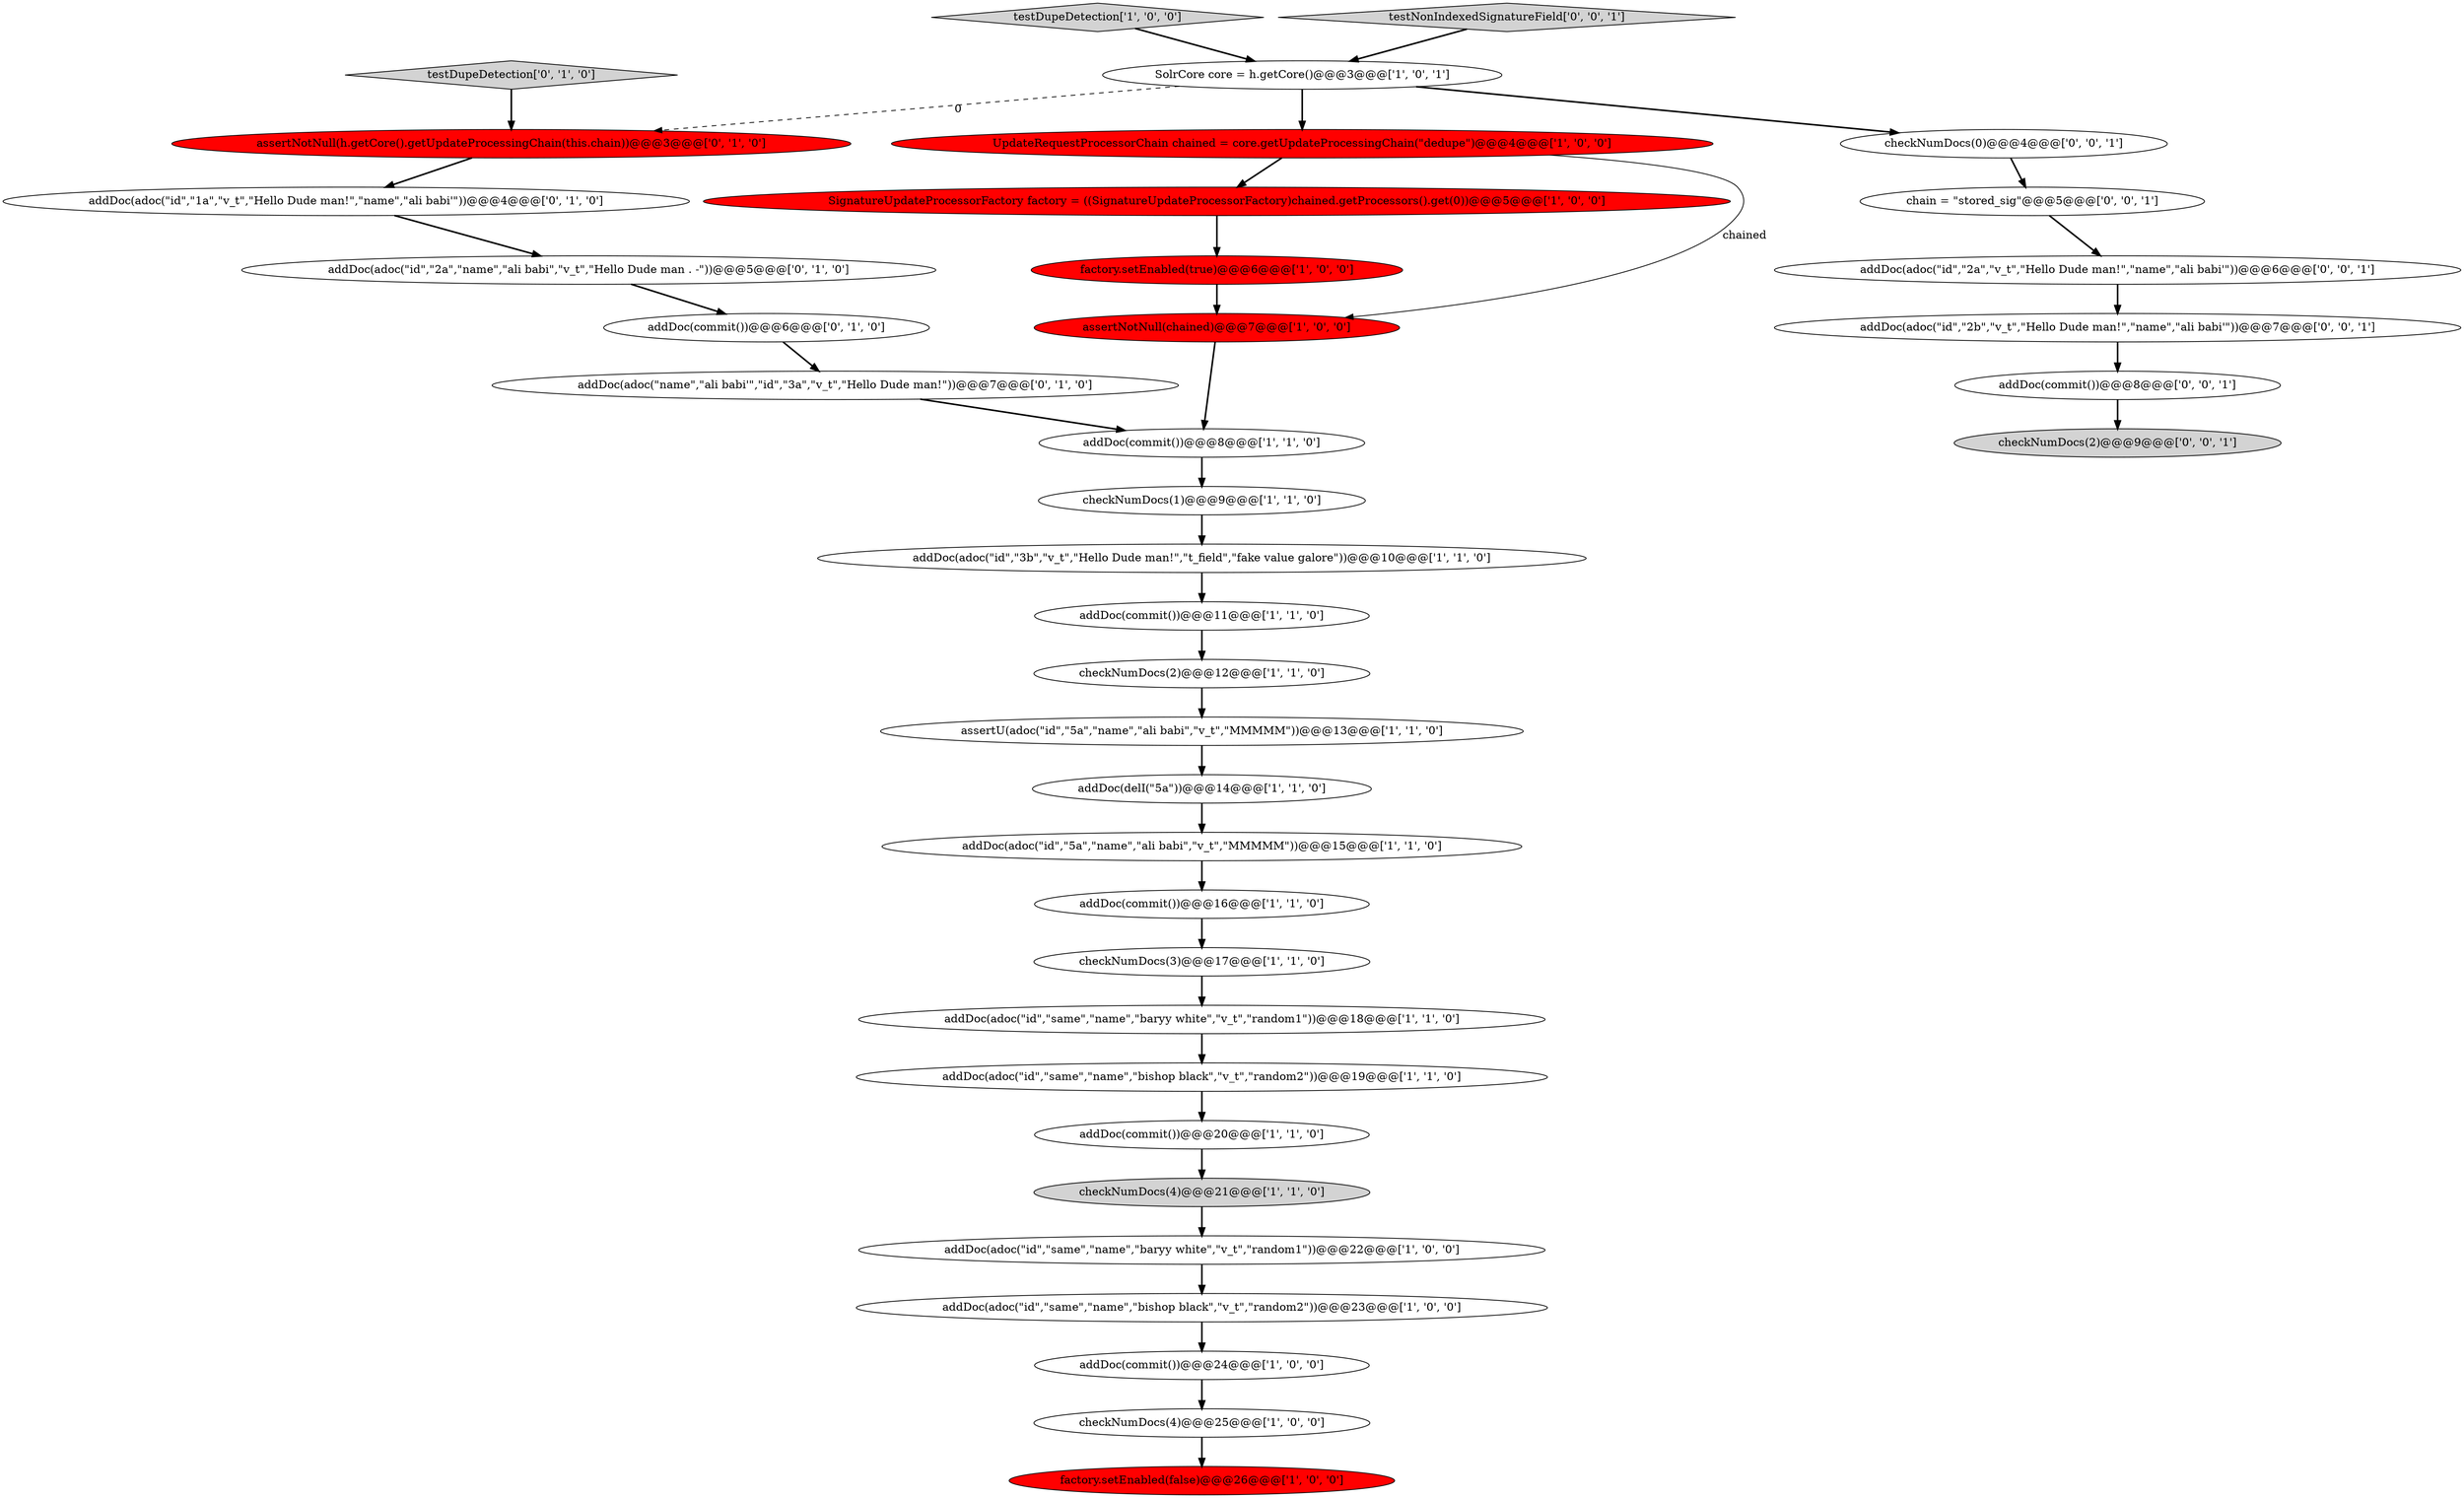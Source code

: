 digraph {
4 [style = filled, label = "UpdateRequestProcessorChain chained = core.getUpdateProcessingChain(\"dedupe\")@@@4@@@['1', '0', '0']", fillcolor = red, shape = ellipse image = "AAA1AAABBB1BBB"];
0 [style = filled, label = "addDoc(commit())@@@20@@@['1', '1', '0']", fillcolor = white, shape = ellipse image = "AAA0AAABBB1BBB"];
8 [style = filled, label = "addDoc(adoc(\"id\",\"3b\",\"v_t\",\"Hello Dude man!\",\"t_field\",\"fake value galore\"))@@@10@@@['1', '1', '0']", fillcolor = white, shape = ellipse image = "AAA0AAABBB1BBB"];
27 [style = filled, label = "addDoc(adoc(\"name\",\"ali babi'\",\"id\",\"3a\",\"v_t\",\"Hello Dude man!\"))@@@7@@@['0', '1', '0']", fillcolor = white, shape = ellipse image = "AAA0AAABBB2BBB"];
5 [style = filled, label = "addDoc(adoc(\"id\",\"same\",\"name\",\"baryy white\",\"v_t\",\"random1\"))@@@22@@@['1', '0', '0']", fillcolor = white, shape = ellipse image = "AAA0AAABBB1BBB"];
32 [style = filled, label = "addDoc(commit())@@@8@@@['0', '0', '1']", fillcolor = white, shape = ellipse image = "AAA0AAABBB3BBB"];
14 [style = filled, label = "addDoc(adoc(\"id\",\"same\",\"name\",\"bishop black\",\"v_t\",\"random2\"))@@@19@@@['1', '1', '0']", fillcolor = white, shape = ellipse image = "AAA0AAABBB1BBB"];
31 [style = filled, label = "chain = \"stored_sig\"@@@5@@@['0', '0', '1']", fillcolor = white, shape = ellipse image = "AAA0AAABBB3BBB"];
15 [style = filled, label = "factory.setEnabled(false)@@@26@@@['1', '0', '0']", fillcolor = red, shape = ellipse image = "AAA1AAABBB1BBB"];
16 [style = filled, label = "testDupeDetection['1', '0', '0']", fillcolor = lightgray, shape = diamond image = "AAA0AAABBB1BBB"];
1 [style = filled, label = "addDoc(commit())@@@8@@@['1', '1', '0']", fillcolor = white, shape = ellipse image = "AAA0AAABBB1BBB"];
30 [style = filled, label = "addDoc(adoc(\"id\",\"1a\",\"v_t\",\"Hello Dude man!\",\"name\",\"ali babi'\"))@@@4@@@['0', '1', '0']", fillcolor = white, shape = ellipse image = "AAA0AAABBB2BBB"];
11 [style = filled, label = "checkNumDocs(4)@@@25@@@['1', '0', '0']", fillcolor = white, shape = ellipse image = "AAA0AAABBB1BBB"];
33 [style = filled, label = "checkNumDocs(2)@@@9@@@['0', '0', '1']", fillcolor = lightgray, shape = ellipse image = "AAA0AAABBB3BBB"];
10 [style = filled, label = "addDoc(commit())@@@16@@@['1', '1', '0']", fillcolor = white, shape = ellipse image = "AAA0AAABBB1BBB"];
2 [style = filled, label = "addDoc(commit())@@@11@@@['1', '1', '0']", fillcolor = white, shape = ellipse image = "AAA0AAABBB1BBB"];
22 [style = filled, label = "checkNumDocs(1)@@@9@@@['1', '1', '0']", fillcolor = white, shape = ellipse image = "AAA0AAABBB1BBB"];
7 [style = filled, label = "addDoc(delI(\"5a\"))@@@14@@@['1', '1', '0']", fillcolor = white, shape = ellipse image = "AAA0AAABBB1BBB"];
26 [style = filled, label = "addDoc(adoc(\"id\",\"2a\",\"name\",\"ali babi\",\"v_t\",\"Hello Dude man . -\"))@@@5@@@['0', '1', '0']", fillcolor = white, shape = ellipse image = "AAA0AAABBB2BBB"];
19 [style = filled, label = "checkNumDocs(4)@@@21@@@['1', '1', '0']", fillcolor = lightgray, shape = ellipse image = "AAA0AAABBB1BBB"];
18 [style = filled, label = "addDoc(adoc(\"id\",\"5a\",\"name\",\"ali babi\",\"v_t\",\"MMMMM\"))@@@15@@@['1', '1', '0']", fillcolor = white, shape = ellipse image = "AAA0AAABBB1BBB"];
34 [style = filled, label = "checkNumDocs(0)@@@4@@@['0', '0', '1']", fillcolor = white, shape = ellipse image = "AAA0AAABBB3BBB"];
23 [style = filled, label = "factory.setEnabled(true)@@@6@@@['1', '0', '0']", fillcolor = red, shape = ellipse image = "AAA1AAABBB1BBB"];
6 [style = filled, label = "SignatureUpdateProcessorFactory factory = ((SignatureUpdateProcessorFactory)chained.getProcessors().get(0))@@@5@@@['1', '0', '0']", fillcolor = red, shape = ellipse image = "AAA1AAABBB1BBB"];
28 [style = filled, label = "assertNotNull(h.getCore().getUpdateProcessingChain(this.chain))@@@3@@@['0', '1', '0']", fillcolor = red, shape = ellipse image = "AAA1AAABBB2BBB"];
12 [style = filled, label = "checkNumDocs(2)@@@12@@@['1', '1', '0']", fillcolor = white, shape = ellipse image = "AAA0AAABBB1BBB"];
25 [style = filled, label = "testDupeDetection['0', '1', '0']", fillcolor = lightgray, shape = diamond image = "AAA0AAABBB2BBB"];
13 [style = filled, label = "assertNotNull(chained)@@@7@@@['1', '0', '0']", fillcolor = red, shape = ellipse image = "AAA1AAABBB1BBB"];
36 [style = filled, label = "addDoc(adoc(\"id\",\"2a\",\"v_t\",\"Hello Dude man!\",\"name\",\"ali babi'\"))@@@6@@@['0', '0', '1']", fillcolor = white, shape = ellipse image = "AAA0AAABBB3BBB"];
17 [style = filled, label = "SolrCore core = h.getCore()@@@3@@@['1', '0', '1']", fillcolor = white, shape = ellipse image = "AAA0AAABBB1BBB"];
37 [style = filled, label = "addDoc(adoc(\"id\",\"2b\",\"v_t\",\"Hello Dude man!\",\"name\",\"ali babi'\"))@@@7@@@['0', '0', '1']", fillcolor = white, shape = ellipse image = "AAA0AAABBB3BBB"];
21 [style = filled, label = "addDoc(adoc(\"id\",\"same\",\"name\",\"bishop black\",\"v_t\",\"random2\"))@@@23@@@['1', '0', '0']", fillcolor = white, shape = ellipse image = "AAA0AAABBB1BBB"];
9 [style = filled, label = "addDoc(commit())@@@24@@@['1', '0', '0']", fillcolor = white, shape = ellipse image = "AAA0AAABBB1BBB"];
24 [style = filled, label = "assertU(adoc(\"id\",\"5a\",\"name\",\"ali babi\",\"v_t\",\"MMMMM\"))@@@13@@@['1', '1', '0']", fillcolor = white, shape = ellipse image = "AAA0AAABBB1BBB"];
20 [style = filled, label = "addDoc(adoc(\"id\",\"same\",\"name\",\"baryy white\",\"v_t\",\"random1\"))@@@18@@@['1', '1', '0']", fillcolor = white, shape = ellipse image = "AAA0AAABBB1BBB"];
29 [style = filled, label = "addDoc(commit())@@@6@@@['0', '1', '0']", fillcolor = white, shape = ellipse image = "AAA0AAABBB2BBB"];
35 [style = filled, label = "testNonIndexedSignatureField['0', '0', '1']", fillcolor = lightgray, shape = diamond image = "AAA0AAABBB3BBB"];
3 [style = filled, label = "checkNumDocs(3)@@@17@@@['1', '1', '0']", fillcolor = white, shape = ellipse image = "AAA0AAABBB1BBB"];
27->1 [style = bold, label=""];
25->28 [style = bold, label=""];
9->11 [style = bold, label=""];
28->30 [style = bold, label=""];
4->6 [style = bold, label=""];
0->19 [style = bold, label=""];
6->23 [style = bold, label=""];
26->29 [style = bold, label=""];
30->26 [style = bold, label=""];
10->3 [style = bold, label=""];
34->31 [style = bold, label=""];
31->36 [style = bold, label=""];
20->14 [style = bold, label=""];
16->17 [style = bold, label=""];
12->24 [style = bold, label=""];
32->33 [style = bold, label=""];
13->1 [style = bold, label=""];
2->12 [style = bold, label=""];
11->15 [style = bold, label=""];
1->22 [style = bold, label=""];
22->8 [style = bold, label=""];
17->28 [style = dashed, label="0"];
19->5 [style = bold, label=""];
5->21 [style = bold, label=""];
29->27 [style = bold, label=""];
17->34 [style = bold, label=""];
4->13 [style = solid, label="chained"];
3->20 [style = bold, label=""];
21->9 [style = bold, label=""];
18->10 [style = bold, label=""];
8->2 [style = bold, label=""];
14->0 [style = bold, label=""];
23->13 [style = bold, label=""];
35->17 [style = bold, label=""];
7->18 [style = bold, label=""];
37->32 [style = bold, label=""];
36->37 [style = bold, label=""];
24->7 [style = bold, label=""];
17->4 [style = bold, label=""];
}
